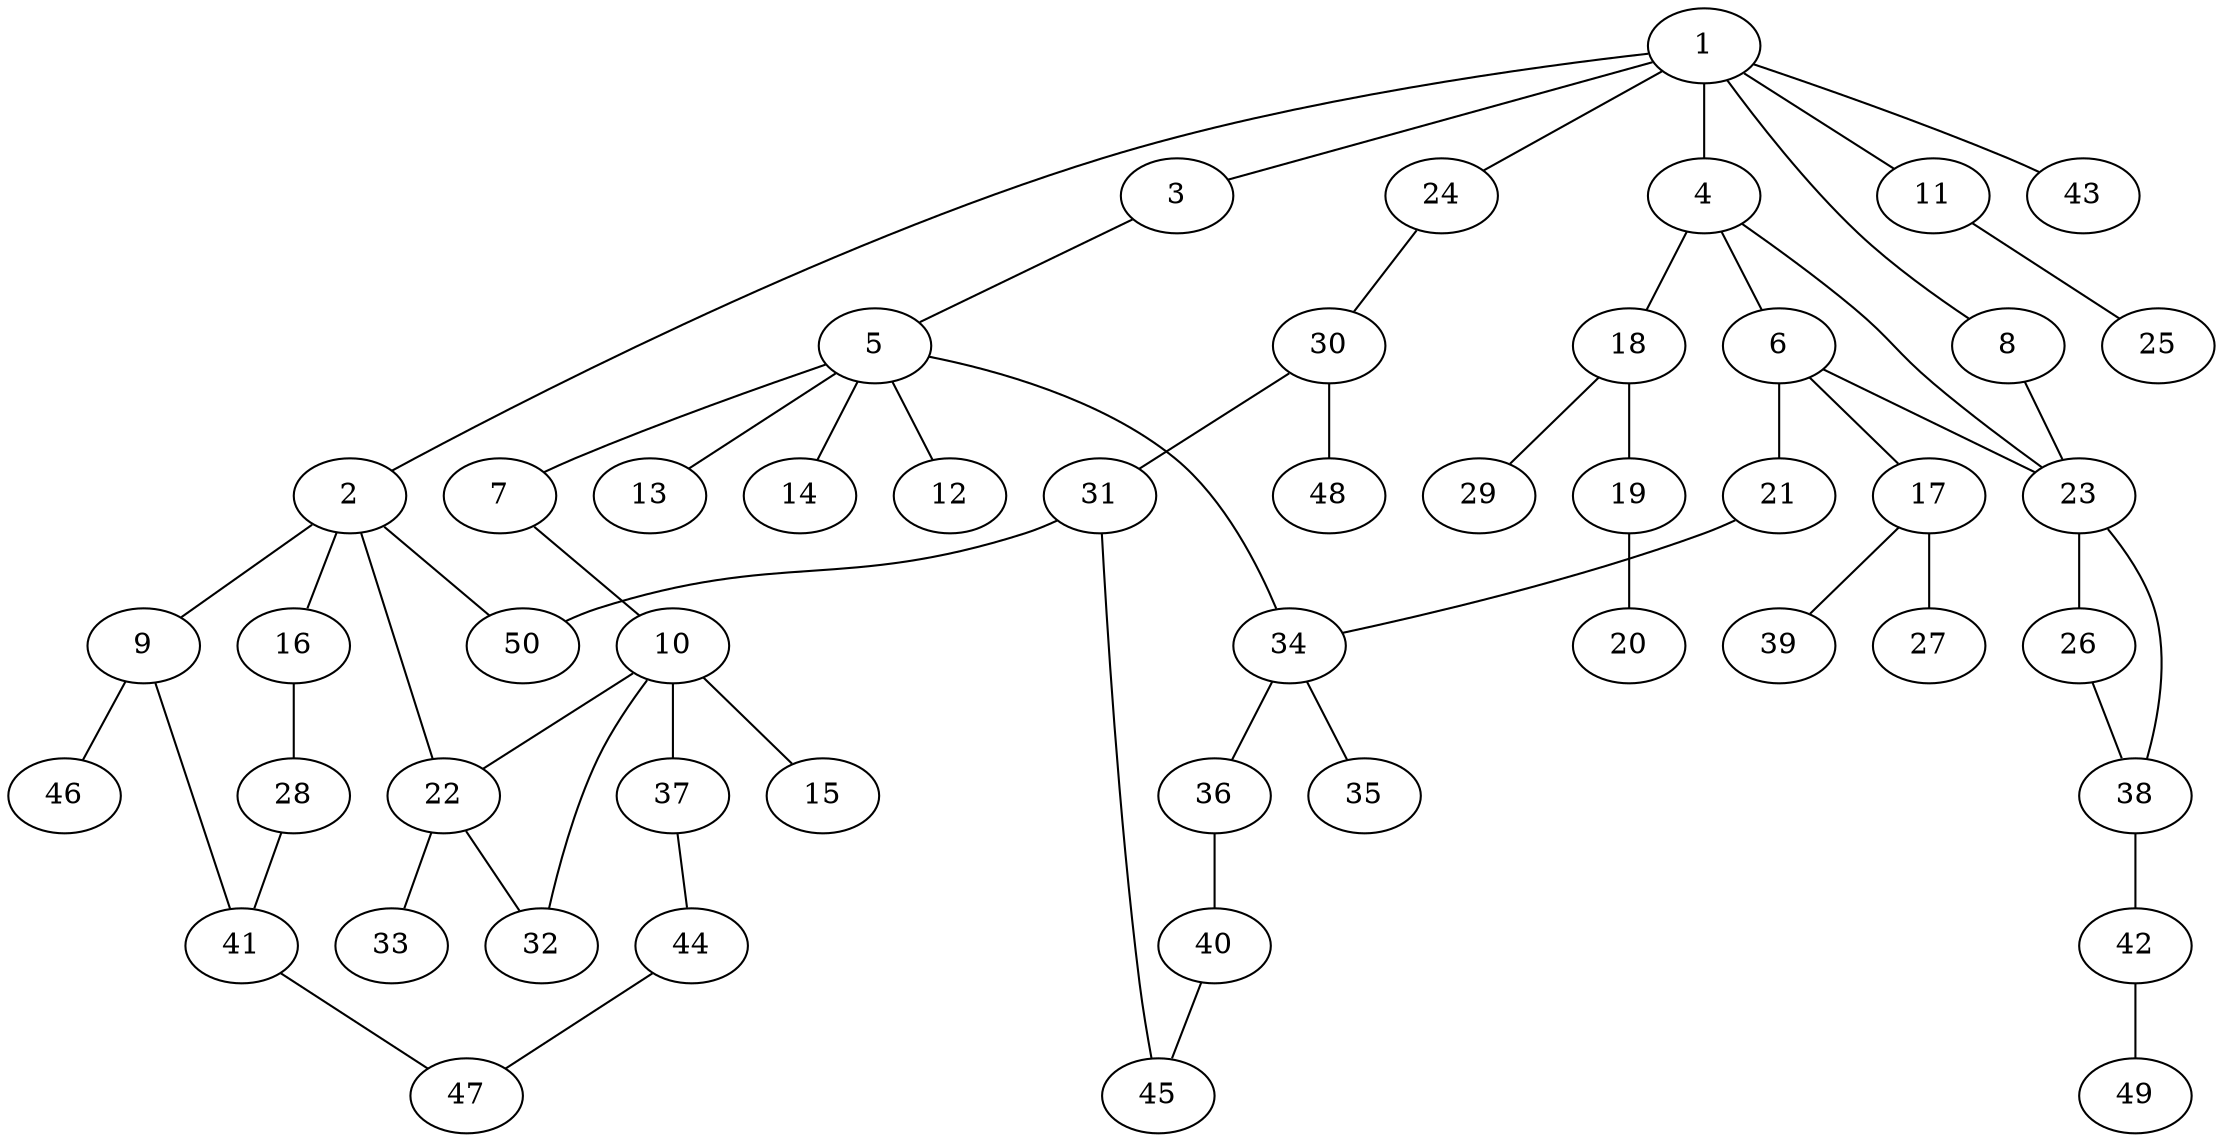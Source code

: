 graph graphname {1--2
1--3
1--4
1--8
1--11
1--24
1--43
2--9
2--16
2--22
2--50
3--5
4--6
4--18
4--23
5--7
5--12
5--13
5--14
5--34
6--17
6--21
6--23
7--10
8--23
9--41
9--46
10--15
10--22
10--32
10--37
11--25
16--28
17--27
17--39
18--19
18--29
19--20
21--34
22--32
22--33
23--26
23--38
24--30
26--38
28--41
30--31
30--48
31--45
31--50
34--35
34--36
36--40
37--44
38--42
40--45
41--47
42--49
44--47
}